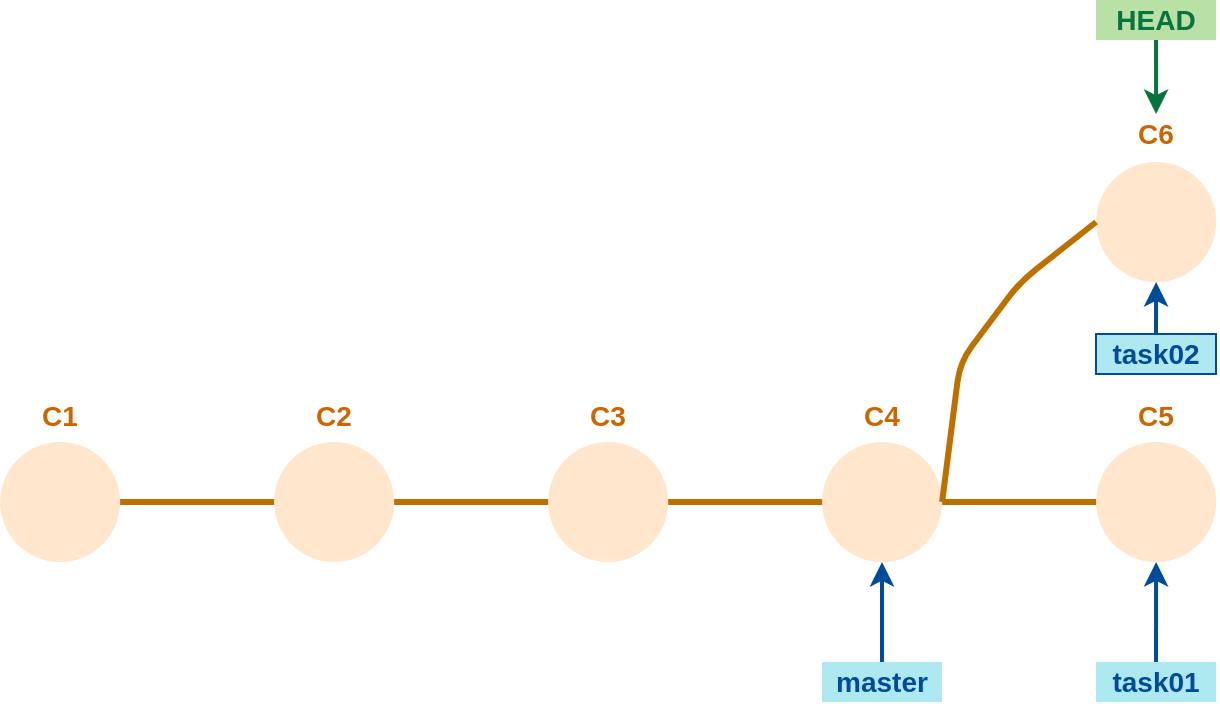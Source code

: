 <mxfile version="12.1.3" type="device" pages="1"><diagram id="HAET5fpl5bqPvAFkC88v" name="Page-1"><mxGraphModel dx="858" dy="398" grid="1" gridSize="10" guides="1" tooltips="1" connect="1" arrows="1" fold="1" page="1" pageScale="1" pageWidth="1169" pageHeight="827" math="0" shadow="0"><root><mxCell id="0"/><mxCell id="1" parent="0"/><mxCell id="OzglFJ8sJ1fg2wrmD4SC-4" value="" style="ellipse;whiteSpace=wrap;html=1;aspect=fixed;fillColor=#FFE6CC;strokeColor=none;" parent="1" vertex="1"><mxGeometry x="40.059" y="340" width="60" height="60" as="geometry"/></mxCell><mxCell id="OzglFJ8sJ1fg2wrmD4SC-5" value="" style="ellipse;whiteSpace=wrap;html=1;aspect=fixed;fillColor=#FFE6CC;strokeColor=none;" parent="1" vertex="1"><mxGeometry x="177.059" y="340" width="60" height="60" as="geometry"/></mxCell><mxCell id="OzglFJ8sJ1fg2wrmD4SC-6" value="" style="endArrow=none;html=1;entryX=1;entryY=0.5;entryDx=0;entryDy=0;exitX=0;exitY=0.5;exitDx=0;exitDy=0;endFill=0;fillColor=#f0a30a;strokeColor=#BD7000;strokeWidth=3;" parent="1" source="OzglFJ8sJ1fg2wrmD4SC-5" target="OzglFJ8sJ1fg2wrmD4SC-4" edge="1"><mxGeometry width="50" height="50" relative="1" as="geometry"><mxPoint x="40.059" y="490" as="sourcePoint"/><mxPoint x="90.059" y="440" as="targetPoint"/></mxGeometry></mxCell><mxCell id="OzglFJ8sJ1fg2wrmD4SC-7" value="C1" style="text;html=1;strokeColor=none;fillColor=none;align=center;verticalAlign=middle;whiteSpace=wrap;rounded=0;fontStyle=1;fontSize=14;fontColor=#CC6600;" parent="1" vertex="1"><mxGeometry x="50.059" y="317" width="40" height="20" as="geometry"/></mxCell><mxCell id="OzglFJ8sJ1fg2wrmD4SC-8" value="C2" style="text;html=1;strokeColor=none;fillColor=none;align=center;verticalAlign=middle;whiteSpace=wrap;rounded=0;fontStyle=1;fontSize=14;fontColor=#CC6600;" parent="1" vertex="1"><mxGeometry x="187.059" y="317" width="40" height="20" as="geometry"/></mxCell><mxCell id="OzglFJ8sJ1fg2wrmD4SC-9" value="" style="ellipse;whiteSpace=wrap;html=1;aspect=fixed;fillColor=#FFE6CC;strokeColor=none;" parent="1" vertex="1"><mxGeometry x="314.059" y="340" width="60" height="60" as="geometry"/></mxCell><mxCell id="OzglFJ8sJ1fg2wrmD4SC-10" value="" style="endArrow=none;html=1;entryX=1;entryY=0.5;entryDx=0;entryDy=0;exitX=0;exitY=0.5;exitDx=0;exitDy=0;endFill=0;fillColor=#f0a30a;strokeColor=#BD7000;strokeWidth=3;" parent="1" source="OzglFJ8sJ1fg2wrmD4SC-9" edge="1"><mxGeometry width="50" height="50" relative="1" as="geometry"><mxPoint x="177.059" y="490" as="sourcePoint"/><mxPoint x="237.059" y="370" as="targetPoint"/></mxGeometry></mxCell><mxCell id="OzglFJ8sJ1fg2wrmD4SC-11" value="C3" style="text;html=1;strokeColor=none;fillColor=none;align=center;verticalAlign=middle;whiteSpace=wrap;rounded=0;fontStyle=1;fontSize=14;fontColor=#CC6600;" parent="1" vertex="1"><mxGeometry x="324.059" y="317" width="40" height="20" as="geometry"/></mxCell><mxCell id="OzglFJ8sJ1fg2wrmD4SC-12" value="" style="ellipse;whiteSpace=wrap;html=1;aspect=fixed;fillColor=#FFE6CC;strokeColor=none;" parent="1" vertex="1"><mxGeometry x="451.059" y="340" width="60" height="60" as="geometry"/></mxCell><mxCell id="OzglFJ8sJ1fg2wrmD4SC-13" value="" style="endArrow=none;html=1;entryX=1;entryY=0.5;entryDx=0;entryDy=0;exitX=0;exitY=0.5;exitDx=0;exitDy=0;endFill=0;fillColor=#f0a30a;strokeColor=#BD7000;strokeWidth=3;" parent="1" source="OzglFJ8sJ1fg2wrmD4SC-12" edge="1"><mxGeometry width="50" height="50" relative="1" as="geometry"><mxPoint x="314.059" y="490" as="sourcePoint"/><mxPoint x="374.059" y="370" as="targetPoint"/></mxGeometry></mxCell><mxCell id="OzglFJ8sJ1fg2wrmD4SC-14" value="C4" style="text;html=1;strokeColor=none;fillColor=none;align=center;verticalAlign=middle;whiteSpace=wrap;rounded=0;fontStyle=1;fontSize=14;fontColor=#CC6600;" parent="1" vertex="1"><mxGeometry x="461.059" y="317" width="40" height="20" as="geometry"/></mxCell><mxCell id="OzglFJ8sJ1fg2wrmD4SC-21" value="HEAD" style="text;html=1;strokeColor=none;fillColor=#B9E0A5;align=center;verticalAlign=middle;whiteSpace=wrap;rounded=0;fontStyle=1;fontSize=14;fontColor=#07733D;" parent="1" vertex="1"><mxGeometry x="588" y="119" width="60" height="20" as="geometry"/></mxCell><mxCell id="OzglFJ8sJ1fg2wrmD4SC-22" value="" style="endArrow=classic;html=1;strokeColor=#07733D;fillColor=#FFB366;fontColor=#07733D;exitX=0.5;exitY=1;exitDx=0;exitDy=0;entryX=0.5;entryY=0;entryDx=0;entryDy=0;strokeWidth=2;" parent="1" source="OzglFJ8sJ1fg2wrmD4SC-21" edge="1"><mxGeometry width="50" height="50" relative="1" as="geometry"><mxPoint x="451" y="329" as="sourcePoint"/><mxPoint x="618.059" y="176" as="targetPoint"/></mxGeometry></mxCell><mxCell id="mrfmCj64JZZggaUAGXXq-5" value="master" style="text;html=1;strokeColor=none;fillColor=#AEE9F2;align=center;verticalAlign=middle;whiteSpace=wrap;rounded=0;fontStyle=1;fontSize=14;fontColor=#004C99;" vertex="1" parent="1"><mxGeometry x="451" y="450" width="60" height="20" as="geometry"/></mxCell><mxCell id="mrfmCj64JZZggaUAGXXq-6" value="" style="endArrow=classic;html=1;strokeColor=#004C99;fillColor=#FFB366;fontColor=#07733D;exitX=0.5;exitY=0;exitDx=0;exitDy=0;entryX=0.5;entryY=1;entryDx=0;entryDy=0;strokeWidth=2;" edge="1" parent="1" source="mrfmCj64JZZggaUAGXXq-5"><mxGeometry width="50" height="50" relative="1" as="geometry"><mxPoint x="491" y="290" as="sourcePoint"/><mxPoint x="481" y="400" as="targetPoint"/></mxGeometry></mxCell><mxCell id="mrfmCj64JZZggaUAGXXq-7" value="task01" style="text;html=1;strokeColor=none;fillColor=#AEE9F2;align=center;verticalAlign=middle;whiteSpace=wrap;rounded=0;fontStyle=1;fontSize=14;fontColor=#004C99;labelBorderColor=none;" vertex="1" parent="1"><mxGeometry x="588" y="450" width="60" height="20" as="geometry"/></mxCell><mxCell id="mrfmCj64JZZggaUAGXXq-9" value="" style="ellipse;whiteSpace=wrap;html=1;aspect=fixed;fillColor=#FFE6CC;strokeColor=none;" vertex="1" parent="1"><mxGeometry x="588.059" y="340" width="60" height="60" as="geometry"/></mxCell><mxCell id="mrfmCj64JZZggaUAGXXq-10" value="" style="endArrow=none;html=1;entryX=1;entryY=0.5;entryDx=0;entryDy=0;exitX=0;exitY=0.5;exitDx=0;exitDy=0;endFill=0;fillColor=#f0a30a;strokeColor=#BD7000;strokeWidth=3;" edge="1" parent="1" source="mrfmCj64JZZggaUAGXXq-9"><mxGeometry width="50" height="50" relative="1" as="geometry"><mxPoint x="451.059" y="490" as="sourcePoint"/><mxPoint x="511.059" y="370" as="targetPoint"/></mxGeometry></mxCell><mxCell id="mrfmCj64JZZggaUAGXXq-11" value="C5" style="text;html=1;strokeColor=none;fillColor=none;align=center;verticalAlign=middle;whiteSpace=wrap;rounded=0;fontStyle=1;fontSize=14;fontColor=#CC6600;" vertex="1" parent="1"><mxGeometry x="598.059" y="317" width="40" height="20" as="geometry"/></mxCell><mxCell id="mrfmCj64JZZggaUAGXXq-12" value="" style="endArrow=classic;html=1;strokeColor=#004C99;fillColor=#FFB366;fontColor=#07733D;exitX=0.5;exitY=0;exitDx=0;exitDy=0;entryX=0.5;entryY=1;entryDx=0;entryDy=0;strokeWidth=2;" edge="1" parent="1" source="mrfmCj64JZZggaUAGXXq-7" target="mrfmCj64JZZggaUAGXXq-9"><mxGeometry width="50" height="50" relative="1" as="geometry"><mxPoint x="491" y="460" as="sourcePoint"/><mxPoint x="491" y="410" as="targetPoint"/></mxGeometry></mxCell><mxCell id="mrfmCj64JZZggaUAGXXq-13" value="task02" style="text;html=1;strokeColor=#004C99;fillColor=#AEE9F2;align=center;verticalAlign=middle;whiteSpace=wrap;rounded=0;fontStyle=1;fontSize=14;fontColor=#004C99;labelBorderColor=none;" vertex="1" parent="1"><mxGeometry x="588" y="286" width="60" height="20" as="geometry"/></mxCell><mxCell id="mrfmCj64JZZggaUAGXXq-16" value="" style="ellipse;whiteSpace=wrap;html=1;aspect=fixed;fillColor=#FFE6CC;strokeColor=none;" vertex="1" parent="1"><mxGeometry x="588.059" y="200" width="60" height="60" as="geometry"/></mxCell><mxCell id="mrfmCj64JZZggaUAGXXq-17" value="C6" style="text;html=1;strokeColor=none;fillColor=none;align=center;verticalAlign=middle;whiteSpace=wrap;rounded=0;fontStyle=1;fontSize=14;fontColor=#CC6600;" vertex="1" parent="1"><mxGeometry x="598.059" y="176" width="40" height="20" as="geometry"/></mxCell><mxCell id="mrfmCj64JZZggaUAGXXq-19" value="" style="endArrow=classic;html=1;strokeColor=#004C99;fillColor=#FFB366;fontColor=#07733D;exitX=0.5;exitY=0;exitDx=0;exitDy=0;strokeWidth=2;" edge="1" parent="1" source="mrfmCj64JZZggaUAGXXq-13" target="mrfmCj64JZZggaUAGXXq-16"><mxGeometry width="50" height="50" relative="1" as="geometry"><mxPoint x="491" y="460" as="sourcePoint"/><mxPoint x="491" y="410" as="targetPoint"/></mxGeometry></mxCell><mxCell id="mrfmCj64JZZggaUAGXXq-20" value="" style="endArrow=none;html=1;entryX=1;entryY=0.5;entryDx=0;entryDy=0;exitX=0;exitY=0.5;exitDx=0;exitDy=0;endFill=0;fillColor=#f0a30a;strokeColor=#BD7000;strokeWidth=3;" edge="1" parent="1" source="mrfmCj64JZZggaUAGXXq-16" target="OzglFJ8sJ1fg2wrmD4SC-12"><mxGeometry width="50" height="50" relative="1" as="geometry"><mxPoint x="598.059" y="380" as="sourcePoint"/><mxPoint x="521.059" y="380" as="targetPoint"/><Array as="points"><mxPoint x="550" y="260"/><mxPoint x="520" y="300"/></Array></mxGeometry></mxCell></root></mxGraphModel></diagram></mxfile>